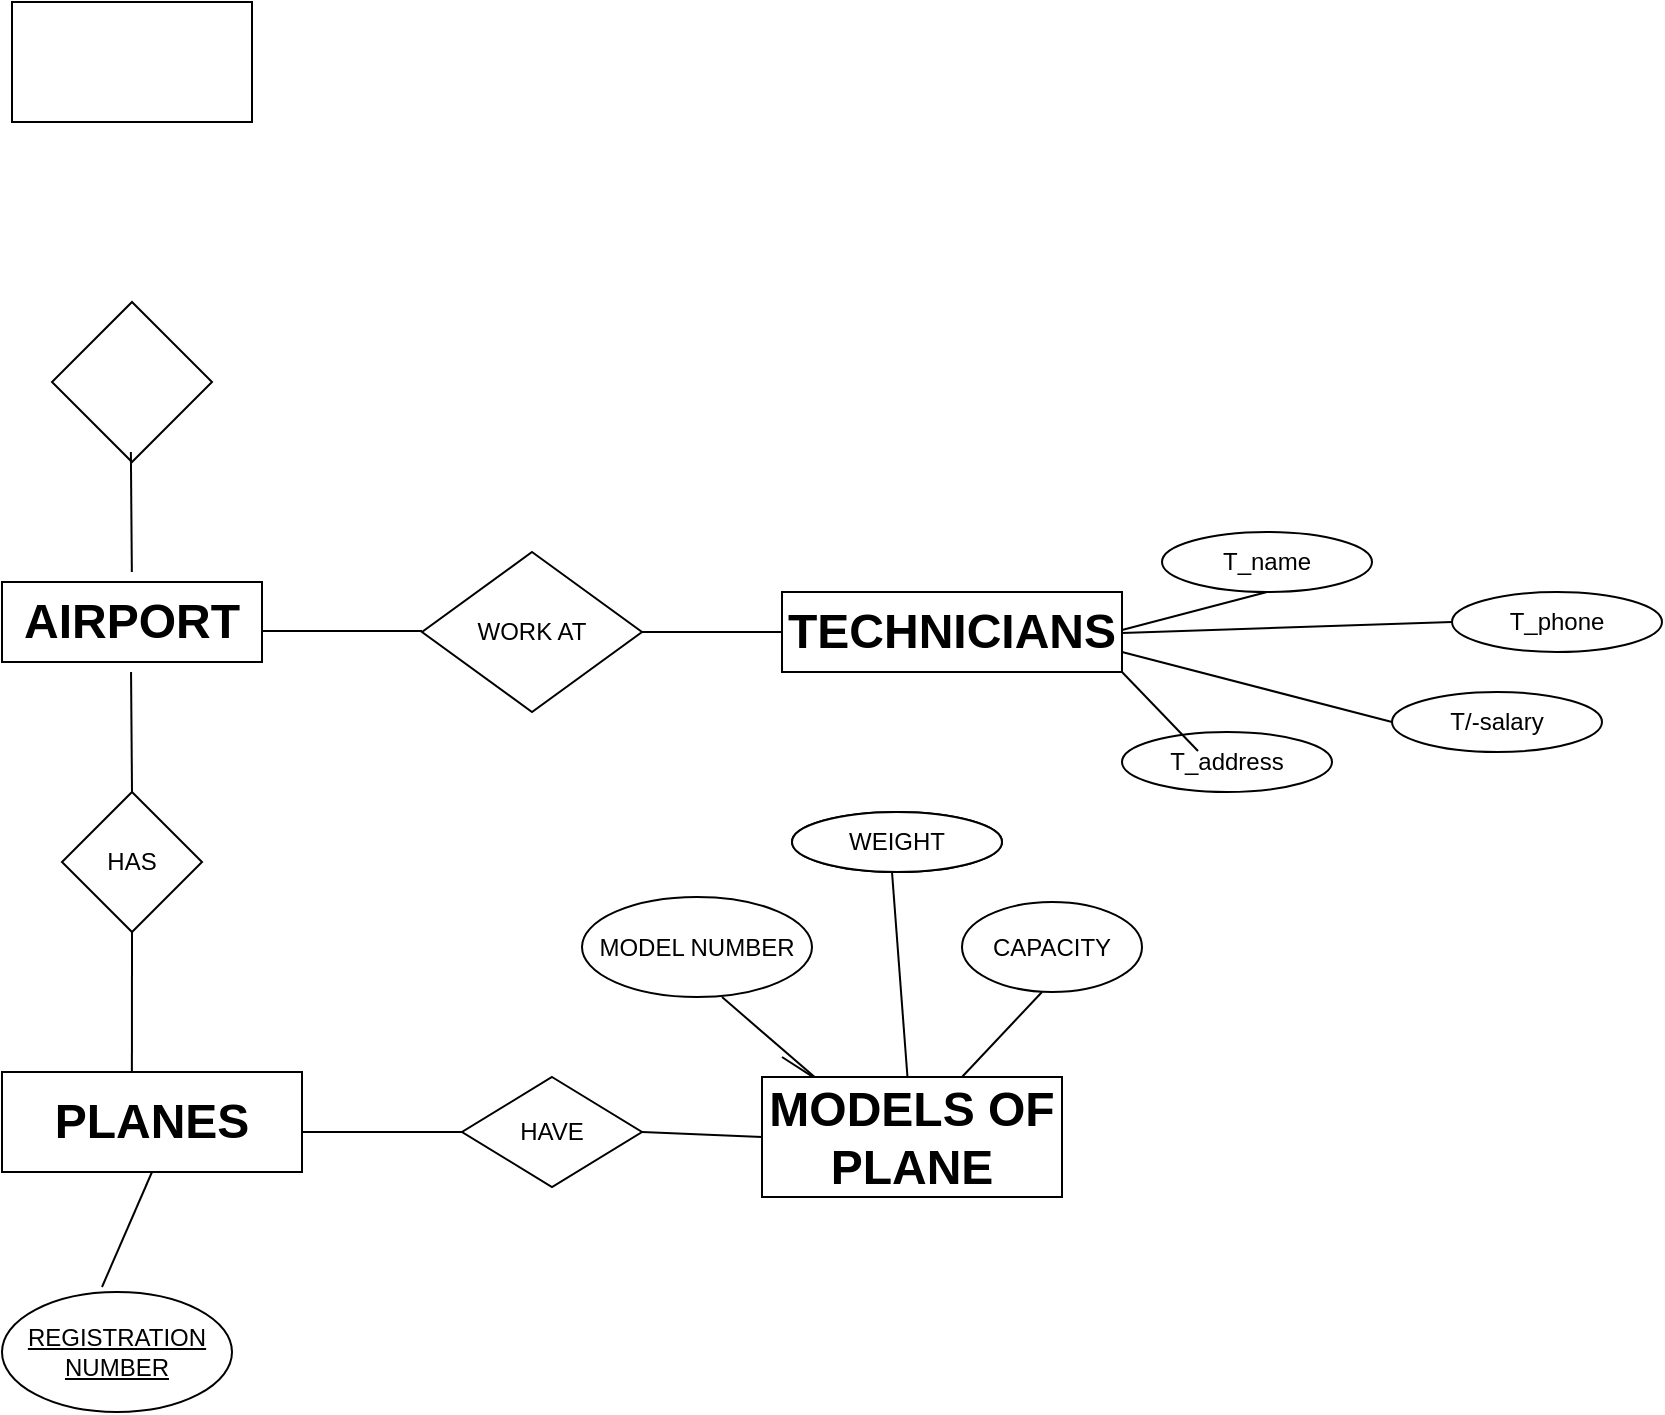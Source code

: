 <mxfile version="24.7.12">
  <diagram id="R2lEEEUBdFMjLlhIrx00" name="Page-1">
    <mxGraphModel dx="680" dy="1719" grid="1" gridSize="10" guides="1" tooltips="1" connect="1" arrows="1" fold="1" page="1" pageScale="1" pageWidth="850" pageHeight="1100" math="0" shadow="0" extFonts="Permanent Marker^https://fonts.googleapis.com/css?family=Permanent+Marker">
      <root>
        <mxCell id="0" />
        <mxCell id="1" parent="0" />
        <mxCell id="uYZ1YZ5I2jvmvw9CPxEH-1" value="&lt;h1&gt;AIRPORT&lt;/h1&gt;" style="rounded=0;whiteSpace=wrap;html=1;" parent="1" vertex="1">
          <mxGeometry x="50" y="35" width="130" height="40" as="geometry" />
        </mxCell>
        <mxCell id="uYZ1YZ5I2jvmvw9CPxEH-2" value="&lt;h1&gt;PLANES&lt;/h1&gt;" style="rounded=0;whiteSpace=wrap;html=1;" parent="1" vertex="1">
          <mxGeometry x="50" y="280" width="150" height="50" as="geometry" />
        </mxCell>
        <mxCell id="uYZ1YZ5I2jvmvw9CPxEH-7" value="HAS" style="rhombus;whiteSpace=wrap;html=1;" parent="1" vertex="1">
          <mxGeometry x="80" y="140" width="70" height="70" as="geometry" />
        </mxCell>
        <mxCell id="uYZ1YZ5I2jvmvw9CPxEH-8" value="" style="endArrow=none;html=1;rounded=0;" parent="1" edge="1">
          <mxGeometry width="50" height="50" relative="1" as="geometry">
            <mxPoint x="115" y="140" as="sourcePoint" />
            <mxPoint x="114.52" y="80" as="targetPoint" />
            <Array as="points">
              <mxPoint x="114.52" y="140" />
            </Array>
          </mxGeometry>
        </mxCell>
        <mxCell id="uYZ1YZ5I2jvmvw9CPxEH-10" value="" style="endArrow=none;html=1;rounded=0;entryX=0.5;entryY=1;entryDx=0;entryDy=0;exitX=0.433;exitY=0;exitDx=0;exitDy=0;exitPerimeter=0;" parent="1" source="uYZ1YZ5I2jvmvw9CPxEH-2" target="uYZ1YZ5I2jvmvw9CPxEH-7" edge="1">
          <mxGeometry width="50" height="50" relative="1" as="geometry">
            <mxPoint x="119" y="306" as="sourcePoint" />
            <mxPoint x="120" y="240" as="targetPoint" />
          </mxGeometry>
        </mxCell>
        <mxCell id="uYZ1YZ5I2jvmvw9CPxEH-12" value="HAVE" style="rhombus;whiteSpace=wrap;html=1;" parent="1" vertex="1">
          <mxGeometry x="280" y="282.5" width="90" height="55" as="geometry" />
        </mxCell>
        <mxCell id="uYZ1YZ5I2jvmvw9CPxEH-16" value="" style="endArrow=none;html=1;rounded=0;" parent="1" target="uYZ1YZ5I2jvmvw9CPxEH-12" edge="1">
          <mxGeometry width="50" height="50" relative="1" as="geometry">
            <mxPoint x="200" y="310" as="sourcePoint" />
            <mxPoint x="250" y="260" as="targetPoint" />
          </mxGeometry>
        </mxCell>
        <mxCell id="uYZ1YZ5I2jvmvw9CPxEH-17" value="" style="endArrow=none;html=1;rounded=0;entryX=0;entryY=0.5;entryDx=0;entryDy=0;" parent="1" target="uYZ1YZ5I2jvmvw9CPxEH-5" edge="1">
          <mxGeometry width="50" height="50" relative="1" as="geometry">
            <mxPoint x="370" y="310" as="sourcePoint" />
            <mxPoint x="420" y="260" as="targetPoint" />
          </mxGeometry>
        </mxCell>
        <mxCell id="uYZ1YZ5I2jvmvw9CPxEH-19" value="" style="endArrow=none;html=1;rounded=0;" parent="1" edge="1">
          <mxGeometry width="50" height="50" relative="1" as="geometry">
            <mxPoint x="180" y="59.44" as="sourcePoint" />
            <mxPoint x="260" y="59.44" as="targetPoint" />
          </mxGeometry>
        </mxCell>
        <mxCell id="uYZ1YZ5I2jvmvw9CPxEH-20" value="" style="endArrow=none;html=1;rounded=0;entryX=0;entryY=0.5;entryDx=0;entryDy=0;" parent="1" edge="1" target="AegbUo_gGMIlaSOftbKF-1" source="uYZ1YZ5I2jvmvw9CPxEH-21">
          <mxGeometry width="50" height="50" relative="1" as="geometry">
            <mxPoint x="400.0" y="122.46" as="sourcePoint" />
            <mxPoint x="400.77" y="20" as="targetPoint" />
          </mxGeometry>
        </mxCell>
        <mxCell id="uYZ1YZ5I2jvmvw9CPxEH-21" value="WORK AT" style="rhombus;whiteSpace=wrap;html=1;" parent="1" vertex="1">
          <mxGeometry x="260" y="20" width="110" height="80" as="geometry" />
        </mxCell>
        <mxCell id="uYZ1YZ5I2jvmvw9CPxEH-22" value="&lt;u&gt;REGISTRATION NUMBER&lt;/u&gt;" style="ellipse;whiteSpace=wrap;html=1;" parent="1" vertex="1">
          <mxGeometry x="50" y="390" width="115" height="60" as="geometry" />
        </mxCell>
        <mxCell id="uYZ1YZ5I2jvmvw9CPxEH-23" value="" style="endArrow=none;html=1;rounded=0;entryX=0.5;entryY=1;entryDx=0;entryDy=0;" parent="1" target="uYZ1YZ5I2jvmvw9CPxEH-2" edge="1">
          <mxGeometry width="50" height="50" relative="1" as="geometry">
            <mxPoint x="100" y="387.5" as="sourcePoint" />
            <mxPoint x="150" y="337.5" as="targetPoint" />
          </mxGeometry>
        </mxCell>
        <mxCell id="uYZ1YZ5I2jvmvw9CPxEH-24" value="MODEL NUMBER" style="ellipse;whiteSpace=wrap;html=1;" parent="1" vertex="1">
          <mxGeometry x="340" y="192.5" width="115" height="50" as="geometry" />
        </mxCell>
        <mxCell id="uYZ1YZ5I2jvmvw9CPxEH-25" value="WEIGHT" style="ellipse;whiteSpace=wrap;html=1;" parent="1" vertex="1">
          <mxGeometry x="445" y="150" width="105" height="30" as="geometry" />
        </mxCell>
        <mxCell id="uYZ1YZ5I2jvmvw9CPxEH-26" value="CAPACITY" style="ellipse;whiteSpace=wrap;html=1;" parent="1" vertex="1">
          <mxGeometry x="530" y="195" width="90" height="45" as="geometry" />
        </mxCell>
        <mxCell id="uYZ1YZ5I2jvmvw9CPxEH-27" value="" style="endArrow=none;html=1;rounded=0;" parent="1" source="uYZ1YZ5I2jvmvw9CPxEH-5" edge="1">
          <mxGeometry width="50" height="50" relative="1" as="geometry">
            <mxPoint x="445" y="230" as="sourcePoint" />
            <mxPoint x="495" y="180" as="targetPoint" />
          </mxGeometry>
        </mxCell>
        <mxCell id="uYZ1YZ5I2jvmvw9CPxEH-28" value="" style="endArrow=none;html=1;rounded=0;exitX=0.189;exitY=0.03;exitDx=0;exitDy=0;exitPerimeter=0;" parent="1" source="uYZ1YZ5I2jvmvw9CPxEH-5" edge="1">
          <mxGeometry width="50" height="50" relative="1" as="geometry">
            <mxPoint x="360" y="292.5" as="sourcePoint" />
            <mxPoint x="410" y="242.5" as="targetPoint" />
          </mxGeometry>
        </mxCell>
        <mxCell id="uYZ1YZ5I2jvmvw9CPxEH-29" value="" style="endArrow=none;html=1;rounded=0;" parent="1" edge="1">
          <mxGeometry width="50" height="50" relative="1" as="geometry">
            <mxPoint x="530" y="282.5" as="sourcePoint" />
            <mxPoint x="570" y="240" as="targetPoint" />
          </mxGeometry>
        </mxCell>
        <mxCell id="AegbUo_gGMIlaSOftbKF-1" value="&lt;h1&gt;TECHNICIANS&lt;/h1&gt;" style="rounded=0;whiteSpace=wrap;html=1;" vertex="1" parent="1">
          <mxGeometry x="440" y="40" width="170" height="40" as="geometry" />
        </mxCell>
        <mxCell id="AegbUo_gGMIlaSOftbKF-2" value="WEIGHT" style="ellipse;whiteSpace=wrap;html=1;" vertex="1" parent="1">
          <mxGeometry x="445" y="150" width="105" height="30" as="geometry" />
        </mxCell>
        <mxCell id="AegbUo_gGMIlaSOftbKF-3" value="T_name" style="ellipse;whiteSpace=wrap;html=1;" vertex="1" parent="1">
          <mxGeometry x="630" y="10" width="105" height="30" as="geometry" />
        </mxCell>
        <mxCell id="AegbUo_gGMIlaSOftbKF-4" value="T_phone" style="ellipse;whiteSpace=wrap;html=1;" vertex="1" parent="1">
          <mxGeometry x="775" y="40" width="105" height="30" as="geometry" />
        </mxCell>
        <mxCell id="AegbUo_gGMIlaSOftbKF-5" value="T_address" style="ellipse;whiteSpace=wrap;html=1;" vertex="1" parent="1">
          <mxGeometry x="610" y="110" width="105" height="30" as="geometry" />
        </mxCell>
        <mxCell id="AegbUo_gGMIlaSOftbKF-6" value="T/-salary" style="ellipse;whiteSpace=wrap;html=1;" vertex="1" parent="1">
          <mxGeometry x="745" y="90" width="105" height="30" as="geometry" />
        </mxCell>
        <mxCell id="AegbUo_gGMIlaSOftbKF-7" value="" style="endArrow=none;html=1;rounded=0;exitX=0;exitY=0.5;exitDx=0;exitDy=0;" edge="1" parent="1" source="AegbUo_gGMIlaSOftbKF-4">
          <mxGeometry width="50" height="50" relative="1" as="geometry">
            <mxPoint x="648" y="100" as="sourcePoint" />
            <mxPoint x="610" y="60.5" as="targetPoint" />
          </mxGeometry>
        </mxCell>
        <mxCell id="AegbUo_gGMIlaSOftbKF-11" value="" style="endArrow=none;html=1;rounded=0;exitX=0.5;exitY=1;exitDx=0;exitDy=0;" edge="1" parent="1" source="AegbUo_gGMIlaSOftbKF-3">
          <mxGeometry width="50" height="50" relative="1" as="geometry">
            <mxPoint x="598" y="151" as="sourcePoint" />
            <mxPoint x="610" y="59" as="targetPoint" />
          </mxGeometry>
        </mxCell>
        <mxCell id="AegbUo_gGMIlaSOftbKF-12" value="" style="endArrow=none;html=1;rounded=0;exitX=0.189;exitY=0.03;exitDx=0;exitDy=0;exitPerimeter=0;" edge="1" parent="1" source="uYZ1YZ5I2jvmvw9CPxEH-5">
          <mxGeometry width="50" height="50" relative="1" as="geometry">
            <mxPoint x="478" y="312" as="sourcePoint" />
            <mxPoint x="440" y="272.5" as="targetPoint" />
          </mxGeometry>
        </mxCell>
        <mxCell id="AegbUo_gGMIlaSOftbKF-14" value="" style="endArrow=none;html=1;rounded=0;exitX=0.189;exitY=0.03;exitDx=0;exitDy=0;exitPerimeter=0;" edge="1" parent="1">
          <mxGeometry width="50" height="50" relative="1" as="geometry">
            <mxPoint x="648" y="119.5" as="sourcePoint" />
            <mxPoint x="610" y="80" as="targetPoint" />
          </mxGeometry>
        </mxCell>
        <mxCell id="AegbUo_gGMIlaSOftbKF-15" value="" style="endArrow=none;html=1;rounded=0;exitX=0.189;exitY=0.03;exitDx=0;exitDy=0;exitPerimeter=0;" edge="1" parent="1" target="uYZ1YZ5I2jvmvw9CPxEH-5">
          <mxGeometry width="50" height="50" relative="1" as="geometry">
            <mxPoint x="478" y="312" as="sourcePoint" />
            <mxPoint x="440" y="272.5" as="targetPoint" />
          </mxGeometry>
        </mxCell>
        <mxCell id="uYZ1YZ5I2jvmvw9CPxEH-5" value="&lt;h1&gt;MODELS OF PLANE&lt;/h1&gt;" style="rounded=0;whiteSpace=wrap;html=1;" parent="1" vertex="1">
          <mxGeometry x="430" y="282.5" width="150" height="60" as="geometry" />
        </mxCell>
        <mxCell id="AegbUo_gGMIlaSOftbKF-16" value="" style="endArrow=none;html=1;rounded=0;exitX=0;exitY=0.5;exitDx=0;exitDy=0;" edge="1" parent="1" source="AegbUo_gGMIlaSOftbKF-6">
          <mxGeometry width="50" height="50" relative="1" as="geometry">
            <mxPoint x="648" y="109.5" as="sourcePoint" />
            <mxPoint x="610" y="70" as="targetPoint" />
          </mxGeometry>
        </mxCell>
        <mxCell id="AegbUo_gGMIlaSOftbKF-18" value="" style="rhombus;whiteSpace=wrap;html=1;rounded=0;" vertex="1" parent="1">
          <mxGeometry x="75" y="-105" width="80" height="80" as="geometry" />
        </mxCell>
        <mxCell id="AegbUo_gGMIlaSOftbKF-20" value="" style="whiteSpace=wrap;html=1;rounded=0;" vertex="1" parent="1">
          <mxGeometry x="55" y="-255" width="120" height="60" as="geometry" />
        </mxCell>
        <mxCell id="AegbUo_gGMIlaSOftbKF-23" value="" style="endArrow=none;html=1;rounded=0;" edge="1" parent="1">
          <mxGeometry width="50" height="50" relative="1" as="geometry">
            <mxPoint x="114.92" y="30" as="sourcePoint" />
            <mxPoint x="114.44" y="-30" as="targetPoint" />
            <Array as="points">
              <mxPoint x="114.44" y="30" />
            </Array>
          </mxGeometry>
        </mxCell>
      </root>
    </mxGraphModel>
  </diagram>
</mxfile>
